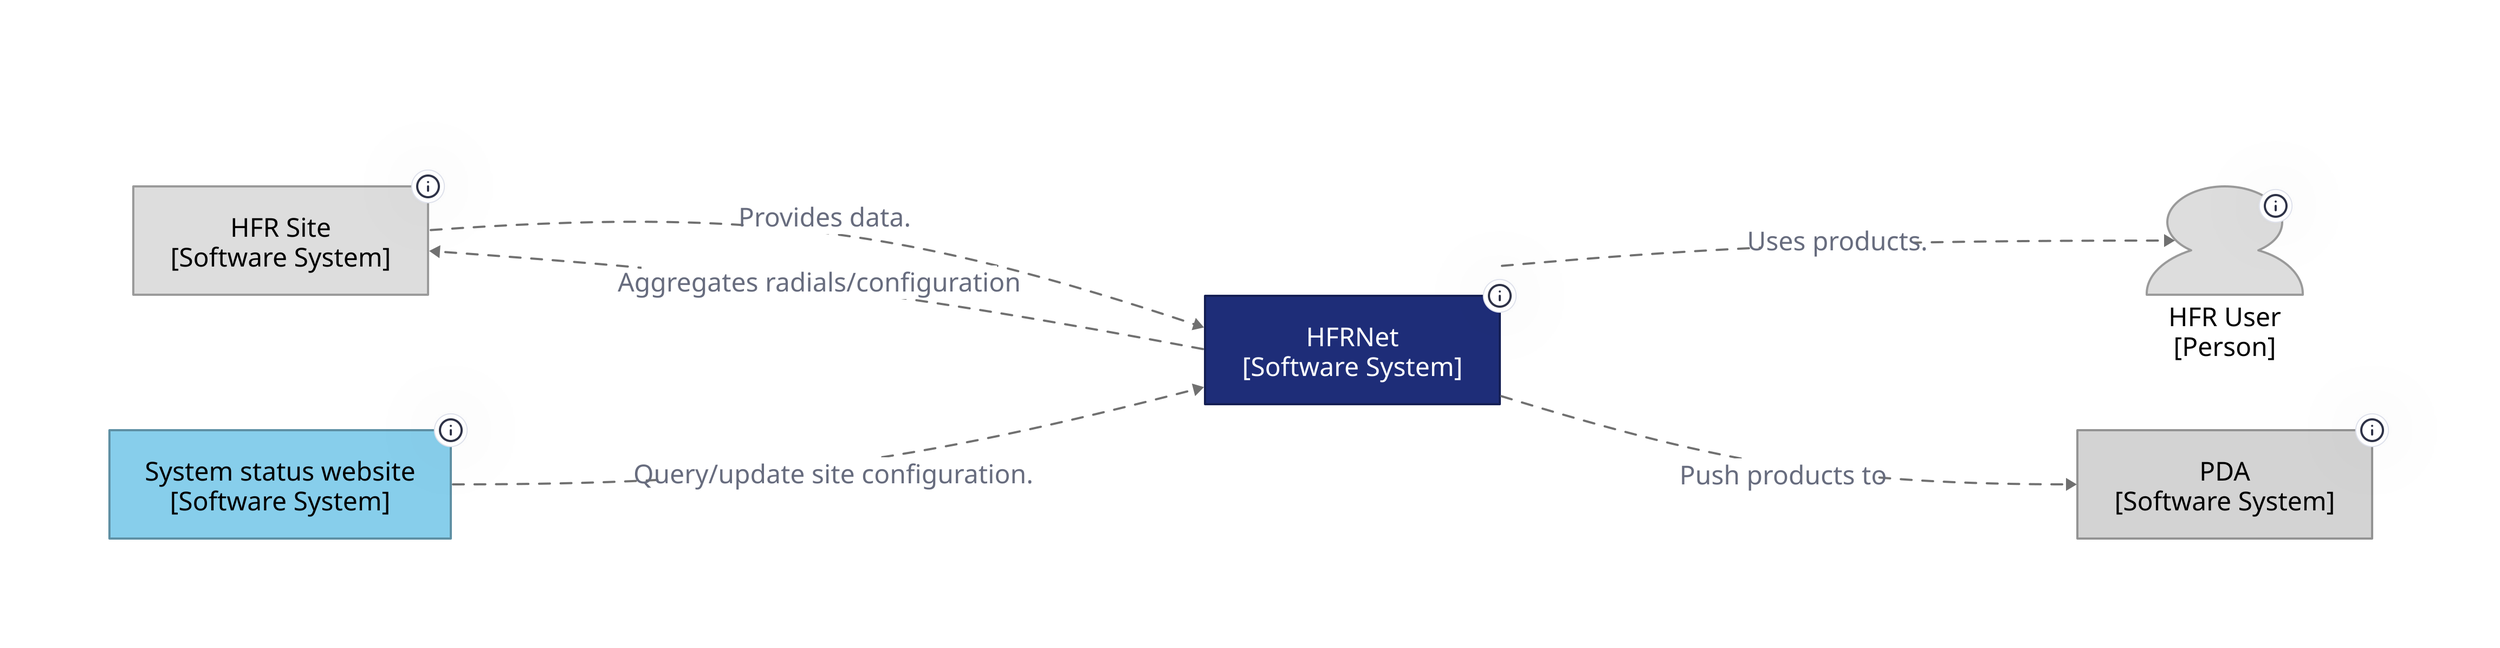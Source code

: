 title: |`md
  # HFRNet - System Context
`| {
  near: top-center
}
direction: right
container_1: {
  label: "HFR Site\n[Software System]"
  shape: rectangle
  tooltip: "An HFR Station where a SeaSonde/WERA/LERA unit is installed and operating."
  style: {
    fill: "#dddddd"
    font-color: "#000000"
    font-size: 24
    multiple: false
    opacity: 1.0
    stroke: "#9a9a9a"
  }
}
container_19: {
  label: "System status website\n[Software System]"
  shape: rectangle
  tooltip: "Services that provides visualizations of products and metrics; manages site configuration."
  style: {
    fill: "#87ceeb"
    font-color: "#000000"
    font-size: 24
    multiple: false
    opacity: 1.0
    stroke: "#5e90a4"
  }
}
container_2: {
  label: "HFR User\n[Person]"
  shape: person
  tooltip: "A person (or system) that uses HFR derived products."
  style: {
    fill: "#dddddd"
    font-color: "#000000"
    font-size: 24
    multiple: false
    opacity: 1.0
    stroke: "#9a9a9a"
  }
}
container_29: {
  label: "PDA\n[Software System]"
  shape: rectangle
  tooltip: "NESDIS Product Dissemination A???"
  style: {
    fill: "#d3d3d3"
    font-color: "#000000"
    font-size: 24
    multiple: false
    opacity: 1.0
    stroke: "#939393"
  }
}
container_4: {
  label: "HFRNet\n[Software System]"
  shape: rectangle
  tooltip: "Aggregate raw data and process into useful outputs for dissemination."
  style: {
    fill: "#1e2d78"
    font-color: "#ffffff"
    font-size: 24
    multiple: false
    opacity: 1.0
    stroke: "#151f54"
  }
}

container_1 -> container_4: {
  label: "Provides data."
  style: {
    font-size: 24
    opacity: 1.0
    stroke: "#707070"
    stroke-dash: 5
    stroke-width: 2
  }
}
container_4 -> container_2: {
  label: "Uses products."
  style: {
    font-size: 24
    opacity: 1.0
    stroke: "#707070"
    stroke-dash: 5
    stroke-width: 2
  }
}
container_4 -> container_1: {
  label: "Aggregates radials/configuration"
  style: {
    font-size: 24
    opacity: 1.0
    stroke: "#707070"
    stroke-dash: 5
    stroke-width: 2
  }
}
container_19 -> container_4: {
  label: "Query/update site configuration."
  style: {
    font-size: 24
    opacity: 1.0
    stroke: "#707070"
    stroke-dash: 5
    stroke-width: 2
  }
}
container_4 -> container_29: {
  label: "Push products to"
  style: {
    font-size: 24
    opacity: 1.0
    stroke: "#707070"
    stroke-dash: 5
    stroke-width: 2
  }
}